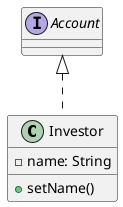 @startuml Classes and Interfaces
' skinparam linetype ortho

class Investor implements Account {
- name: String
+ setName()
}

interface "Account" {

}

@enduml